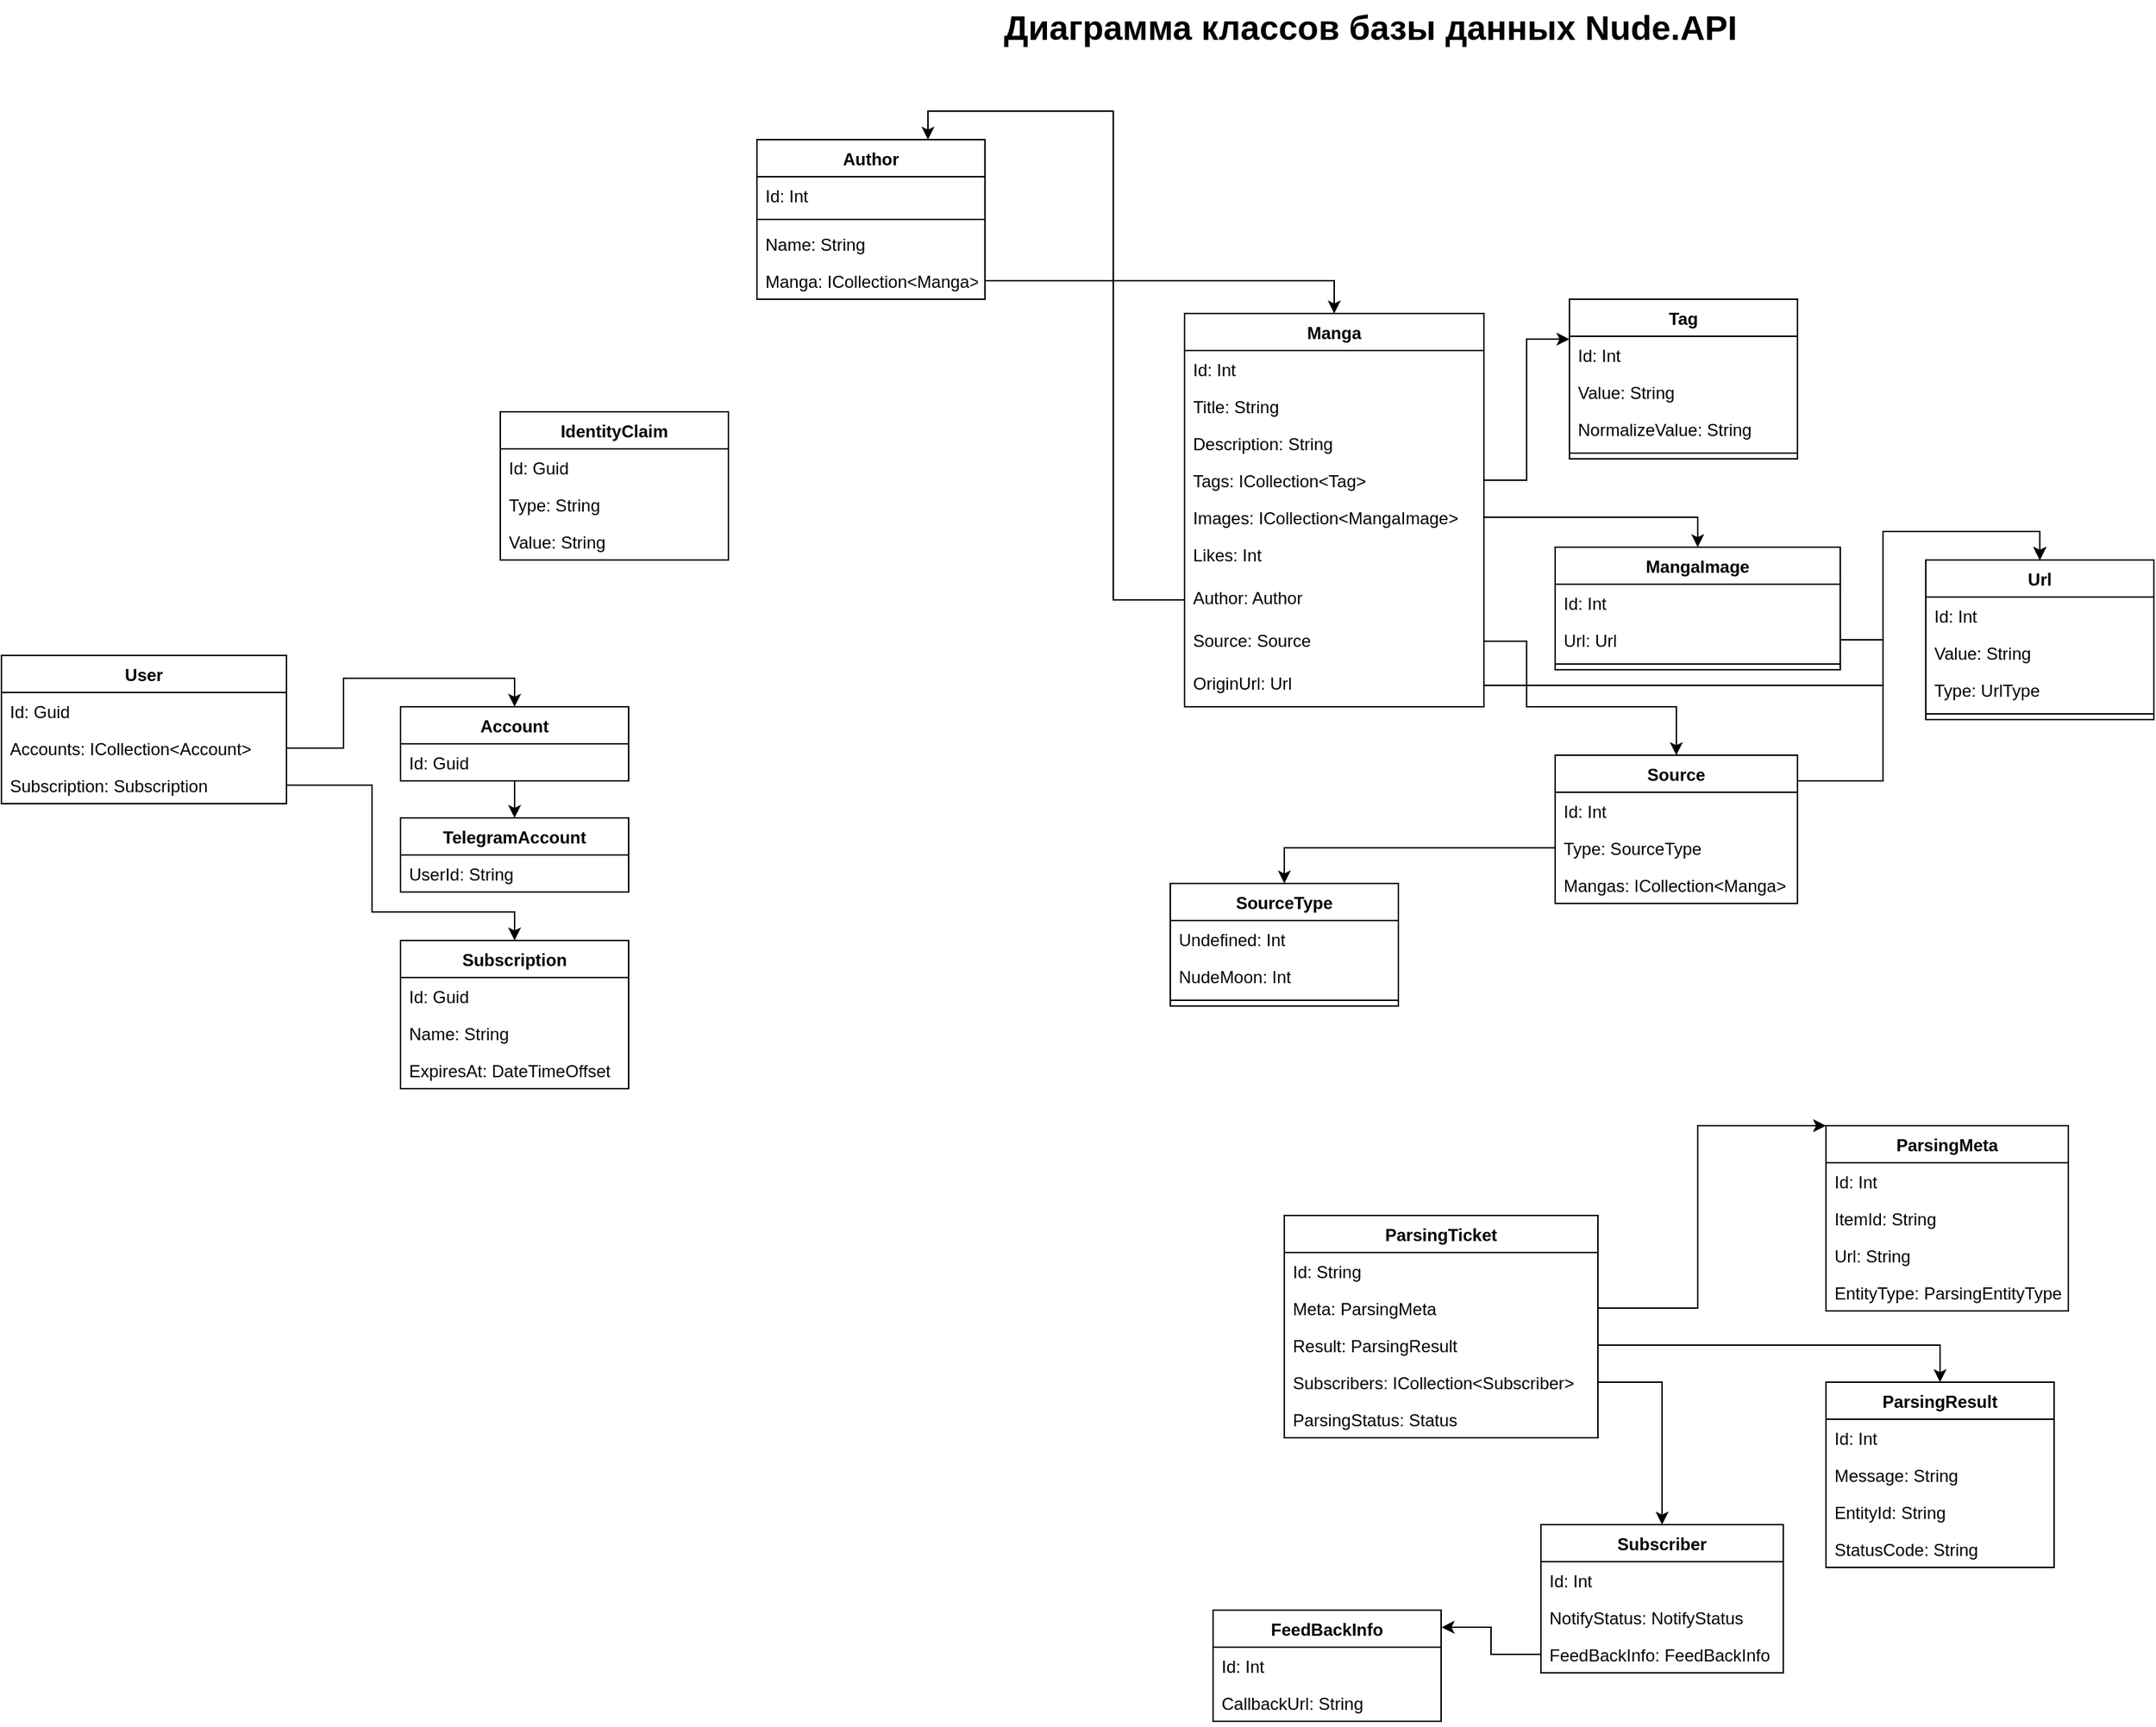 <mxfile version="21.1.2" type="device">
  <diagram name="Страница 1" id="Lf1kWXinnTNWuycebK34">
    <mxGraphModel dx="1847" dy="1713" grid="1" gridSize="10" guides="1" tooltips="1" connect="1" arrows="1" fold="1" page="1" pageScale="1" pageWidth="827" pageHeight="1169" math="0" shadow="0">
      <root>
        <mxCell id="0" />
        <mxCell id="1" parent="0" />
        <mxCell id="dUKBcLy0vENA79N4GeJ2-1" value="Manga" style="swimlane;fontStyle=1;align=center;verticalAlign=top;childLayout=stackLayout;horizontal=1;startSize=26;horizontalStack=0;resizeParent=1;resizeParentMax=0;resizeLast=0;collapsible=1;marginBottom=0;" parent="1" vertex="1">
          <mxGeometry x="120" y="110" width="210" height="276" as="geometry" />
        </mxCell>
        <mxCell id="dUKBcLy0vENA79N4GeJ2-2" value="Id: Int" style="text;strokeColor=none;fillColor=none;align=left;verticalAlign=top;spacingLeft=4;spacingRight=4;overflow=hidden;rotatable=0;points=[[0,0.5],[1,0.5]];portConstraint=eastwest;" parent="dUKBcLy0vENA79N4GeJ2-1" vertex="1">
          <mxGeometry y="26" width="210" height="26" as="geometry" />
        </mxCell>
        <mxCell id="dUKBcLy0vENA79N4GeJ2-5" value="Title: String" style="text;strokeColor=none;fillColor=none;align=left;verticalAlign=top;spacingLeft=4;spacingRight=4;overflow=hidden;rotatable=0;points=[[0,0.5],[1,0.5]];portConstraint=eastwest;" parent="dUKBcLy0vENA79N4GeJ2-1" vertex="1">
          <mxGeometry y="52" width="210" height="26" as="geometry" />
        </mxCell>
        <mxCell id="dUKBcLy0vENA79N4GeJ2-6" value="Description: String" style="text;strokeColor=none;fillColor=none;align=left;verticalAlign=top;spacingLeft=4;spacingRight=4;overflow=hidden;rotatable=0;points=[[0,0.5],[1,0.5]];portConstraint=eastwest;" parent="dUKBcLy0vENA79N4GeJ2-1" vertex="1">
          <mxGeometry y="78" width="210" height="26" as="geometry" />
        </mxCell>
        <mxCell id="dUKBcLy0vENA79N4GeJ2-34" value="Tags: ICollection&lt;Tag&gt;" style="text;strokeColor=none;fillColor=none;align=left;verticalAlign=top;spacingLeft=4;spacingRight=4;overflow=hidden;rotatable=0;points=[[0,0.5],[1,0.5]];portConstraint=eastwest;" parent="dUKBcLy0vENA79N4GeJ2-1" vertex="1">
          <mxGeometry y="104" width="210" height="26" as="geometry" />
        </mxCell>
        <mxCell id="dUKBcLy0vENA79N4GeJ2-36" value="Images: ICollection&lt;MangaImage&gt;" style="text;strokeColor=none;fillColor=none;align=left;verticalAlign=top;spacingLeft=4;spacingRight=4;overflow=hidden;rotatable=0;points=[[0,0.5],[1,0.5]];portConstraint=eastwest;" parent="dUKBcLy0vENA79N4GeJ2-1" vertex="1">
          <mxGeometry y="130" width="210" height="26" as="geometry" />
        </mxCell>
        <mxCell id="dUKBcLy0vENA79N4GeJ2-50" value="Likes: Int" style="text;strokeColor=none;fillColor=none;align=left;verticalAlign=top;spacingLeft=4;spacingRight=4;overflow=hidden;rotatable=0;points=[[0,0.5],[1,0.5]];portConstraint=eastwest;" parent="dUKBcLy0vENA79N4GeJ2-1" vertex="1">
          <mxGeometry y="156" width="210" height="30" as="geometry" />
        </mxCell>
        <mxCell id="dUKBcLy0vENA79N4GeJ2-59" value="Author: Author" style="text;strokeColor=none;fillColor=none;align=left;verticalAlign=top;spacingLeft=4;spacingRight=4;overflow=hidden;rotatable=0;points=[[0,0.5],[1,0.5]];portConstraint=eastwest;" parent="dUKBcLy0vENA79N4GeJ2-1" vertex="1">
          <mxGeometry y="186" width="210" height="30" as="geometry" />
        </mxCell>
        <mxCell id="dUKBcLy0vENA79N4GeJ2-75" value="Source: Source" style="text;strokeColor=none;fillColor=none;align=left;verticalAlign=top;spacingLeft=4;spacingRight=4;overflow=hidden;rotatable=0;points=[[0,0.5],[1,0.5]];portConstraint=eastwest;" parent="dUKBcLy0vENA79N4GeJ2-1" vertex="1">
          <mxGeometry y="216" width="210" height="30" as="geometry" />
        </mxCell>
        <mxCell id="dUKBcLy0vENA79N4GeJ2-77" value="OriginUrl: Url" style="text;strokeColor=none;fillColor=none;align=left;verticalAlign=top;spacingLeft=4;spacingRight=4;overflow=hidden;rotatable=0;points=[[0,0.5],[1,0.5]];portConstraint=eastwest;" parent="dUKBcLy0vENA79N4GeJ2-1" vertex="1">
          <mxGeometry y="246" width="210" height="30" as="geometry" />
        </mxCell>
        <mxCell id="dUKBcLy0vENA79N4GeJ2-8" value="Url" style="swimlane;fontStyle=1;align=center;verticalAlign=top;childLayout=stackLayout;horizontal=1;startSize=26;horizontalStack=0;resizeParent=1;resizeParentMax=0;resizeLast=0;collapsible=1;marginBottom=0;" parent="1" vertex="1">
          <mxGeometry x="640" y="283" width="160" height="112" as="geometry" />
        </mxCell>
        <mxCell id="dUKBcLy0vENA79N4GeJ2-9" value="Id: Int" style="text;strokeColor=none;fillColor=none;align=left;verticalAlign=top;spacingLeft=4;spacingRight=4;overflow=hidden;rotatable=0;points=[[0,0.5],[1,0.5]];portConstraint=eastwest;" parent="dUKBcLy0vENA79N4GeJ2-8" vertex="1">
          <mxGeometry y="26" width="160" height="26" as="geometry" />
        </mxCell>
        <mxCell id="dUKBcLy0vENA79N4GeJ2-12" value="Value: String" style="text;strokeColor=none;fillColor=none;align=left;verticalAlign=top;spacingLeft=4;spacingRight=4;overflow=hidden;rotatable=0;points=[[0,0.5],[1,0.5]];portConstraint=eastwest;" parent="dUKBcLy0vENA79N4GeJ2-8" vertex="1">
          <mxGeometry y="52" width="160" height="26" as="geometry" />
        </mxCell>
        <mxCell id="dUKBcLy0vENA79N4GeJ2-13" value="Type: UrlType" style="text;strokeColor=none;fillColor=none;align=left;verticalAlign=top;spacingLeft=4;spacingRight=4;overflow=hidden;rotatable=0;points=[[0,0.5],[1,0.5]];portConstraint=eastwest;" parent="dUKBcLy0vENA79N4GeJ2-8" vertex="1">
          <mxGeometry y="78" width="160" height="26" as="geometry" />
        </mxCell>
        <mxCell id="dUKBcLy0vENA79N4GeJ2-10" value="" style="line;strokeWidth=1;fillColor=none;align=left;verticalAlign=middle;spacingTop=-1;spacingLeft=3;spacingRight=3;rotatable=0;labelPosition=right;points=[];portConstraint=eastwest;strokeColor=inherit;" parent="dUKBcLy0vENA79N4GeJ2-8" vertex="1">
          <mxGeometry y="104" width="160" height="8" as="geometry" />
        </mxCell>
        <mxCell id="dUKBcLy0vENA79N4GeJ2-16" value="MangaImage" style="swimlane;fontStyle=1;align=center;verticalAlign=top;childLayout=stackLayout;horizontal=1;startSize=26;horizontalStack=0;resizeParent=1;resizeParentMax=0;resizeLast=0;collapsible=1;marginBottom=0;" parent="1" vertex="1">
          <mxGeometry x="380" y="274" width="200" height="86" as="geometry" />
        </mxCell>
        <mxCell id="dUKBcLy0vENA79N4GeJ2-17" value="Id: Int" style="text;strokeColor=none;fillColor=none;align=left;verticalAlign=top;spacingLeft=4;spacingRight=4;overflow=hidden;rotatable=0;points=[[0,0.5],[1,0.5]];portConstraint=eastwest;" parent="dUKBcLy0vENA79N4GeJ2-16" vertex="1">
          <mxGeometry y="26" width="200" height="26" as="geometry" />
        </mxCell>
        <mxCell id="dUKBcLy0vENA79N4GeJ2-23" value="Url: Url" style="text;strokeColor=none;fillColor=none;align=left;verticalAlign=top;spacingLeft=4;spacingRight=4;overflow=hidden;rotatable=0;points=[[0,0.5],[1,0.5]];portConstraint=eastwest;" parent="dUKBcLy0vENA79N4GeJ2-16" vertex="1">
          <mxGeometry y="52" width="200" height="26" as="geometry" />
        </mxCell>
        <mxCell id="dUKBcLy0vENA79N4GeJ2-18" value="" style="line;strokeWidth=1;fillColor=none;align=left;verticalAlign=middle;spacingTop=-1;spacingLeft=3;spacingRight=3;rotatable=0;labelPosition=right;points=[];portConstraint=eastwest;strokeColor=inherit;" parent="dUKBcLy0vENA79N4GeJ2-16" vertex="1">
          <mxGeometry y="78" width="200" height="8" as="geometry" />
        </mxCell>
        <mxCell id="dUKBcLy0vENA79N4GeJ2-24" style="edgeStyle=orthogonalEdgeStyle;rounded=0;orthogonalLoop=1;jettySize=auto;html=1;entryX=0.5;entryY=0;entryDx=0;entryDy=0;exitX=1;exitY=0.5;exitDx=0;exitDy=0;" parent="1" source="dUKBcLy0vENA79N4GeJ2-36" target="dUKBcLy0vENA79N4GeJ2-16" edge="1">
          <mxGeometry relative="1" as="geometry" />
        </mxCell>
        <mxCell id="dUKBcLy0vENA79N4GeJ2-25" style="edgeStyle=orthogonalEdgeStyle;rounded=0;orthogonalLoop=1;jettySize=auto;html=1;entryX=0.5;entryY=0;entryDx=0;entryDy=0;" parent="1" source="dUKBcLy0vENA79N4GeJ2-23" target="dUKBcLy0vENA79N4GeJ2-8" edge="1">
          <mxGeometry relative="1" as="geometry" />
        </mxCell>
        <mxCell id="dUKBcLy0vENA79N4GeJ2-26" value="Tag" style="swimlane;fontStyle=1;align=center;verticalAlign=top;childLayout=stackLayout;horizontal=1;startSize=26;horizontalStack=0;resizeParent=1;resizeParentMax=0;resizeLast=0;collapsible=1;marginBottom=0;" parent="1" vertex="1">
          <mxGeometry x="390" y="100" width="160" height="112" as="geometry" />
        </mxCell>
        <mxCell id="dUKBcLy0vENA79N4GeJ2-27" value="Id: Int" style="text;strokeColor=none;fillColor=none;align=left;verticalAlign=top;spacingLeft=4;spacingRight=4;overflow=hidden;rotatable=0;points=[[0,0.5],[1,0.5]];portConstraint=eastwest;" parent="dUKBcLy0vENA79N4GeJ2-26" vertex="1">
          <mxGeometry y="26" width="160" height="26" as="geometry" />
        </mxCell>
        <mxCell id="dUKBcLy0vENA79N4GeJ2-30" value="Value: String" style="text;strokeColor=none;fillColor=none;align=left;verticalAlign=top;spacingLeft=4;spacingRight=4;overflow=hidden;rotatable=0;points=[[0,0.5],[1,0.5]];portConstraint=eastwest;" parent="dUKBcLy0vENA79N4GeJ2-26" vertex="1">
          <mxGeometry y="52" width="160" height="26" as="geometry" />
        </mxCell>
        <mxCell id="dUKBcLy0vENA79N4GeJ2-31" value="NormalizeValue: String" style="text;strokeColor=none;fillColor=none;align=left;verticalAlign=top;spacingLeft=4;spacingRight=4;overflow=hidden;rotatable=0;points=[[0,0.5],[1,0.5]];portConstraint=eastwest;" parent="dUKBcLy0vENA79N4GeJ2-26" vertex="1">
          <mxGeometry y="78" width="160" height="26" as="geometry" />
        </mxCell>
        <mxCell id="dUKBcLy0vENA79N4GeJ2-28" value="" style="line;strokeWidth=1;fillColor=none;align=left;verticalAlign=middle;spacingTop=-1;spacingLeft=3;spacingRight=3;rotatable=0;labelPosition=right;points=[];portConstraint=eastwest;strokeColor=inherit;" parent="dUKBcLy0vENA79N4GeJ2-26" vertex="1">
          <mxGeometry y="104" width="160" height="8" as="geometry" />
        </mxCell>
        <mxCell id="dUKBcLy0vENA79N4GeJ2-35" style="edgeStyle=orthogonalEdgeStyle;rounded=0;orthogonalLoop=1;jettySize=auto;html=1;entryX=0;entryY=0.25;entryDx=0;entryDy=0;" parent="1" source="dUKBcLy0vENA79N4GeJ2-34" target="dUKBcLy0vENA79N4GeJ2-26" edge="1">
          <mxGeometry relative="1" as="geometry" />
        </mxCell>
        <mxCell id="dUKBcLy0vENA79N4GeJ2-37" value="SourceType" style="swimlane;fontStyle=1;align=center;verticalAlign=top;childLayout=stackLayout;horizontal=1;startSize=26;horizontalStack=0;resizeParent=1;resizeParentMax=0;resizeLast=0;collapsible=1;marginBottom=0;" parent="1" vertex="1">
          <mxGeometry x="110" y="510" width="160" height="86" as="geometry" />
        </mxCell>
        <mxCell id="dUKBcLy0vENA79N4GeJ2-44" value="Undefined: Int" style="text;strokeColor=none;fillColor=none;align=left;verticalAlign=top;spacingLeft=4;spacingRight=4;overflow=hidden;rotatable=0;points=[[0,0.5],[1,0.5]];portConstraint=eastwest;" parent="dUKBcLy0vENA79N4GeJ2-37" vertex="1">
          <mxGeometry y="26" width="160" height="26" as="geometry" />
        </mxCell>
        <mxCell id="dUKBcLy0vENA79N4GeJ2-38" value="NudeMoon: Int" style="text;strokeColor=none;fillColor=none;align=left;verticalAlign=top;spacingLeft=4;spacingRight=4;overflow=hidden;rotatable=0;points=[[0,0.5],[1,0.5]];portConstraint=eastwest;" parent="dUKBcLy0vENA79N4GeJ2-37" vertex="1">
          <mxGeometry y="52" width="160" height="26" as="geometry" />
        </mxCell>
        <mxCell id="dUKBcLy0vENA79N4GeJ2-39" value="" style="line;strokeWidth=1;fillColor=none;align=left;verticalAlign=middle;spacingTop=-1;spacingLeft=3;spacingRight=3;rotatable=0;labelPosition=right;points=[];portConstraint=eastwest;strokeColor=inherit;" parent="dUKBcLy0vENA79N4GeJ2-37" vertex="1">
          <mxGeometry y="78" width="160" height="8" as="geometry" />
        </mxCell>
        <mxCell id="dUKBcLy0vENA79N4GeJ2-51" value="Author" style="swimlane;fontStyle=1;align=center;verticalAlign=top;childLayout=stackLayout;horizontal=1;startSize=26;horizontalStack=0;resizeParent=1;resizeParentMax=0;resizeLast=0;collapsible=1;marginBottom=0;" parent="1" vertex="1">
          <mxGeometry x="-180" y="-12" width="160" height="112" as="geometry" />
        </mxCell>
        <mxCell id="dUKBcLy0vENA79N4GeJ2-52" value="Id: Int" style="text;strokeColor=none;fillColor=none;align=left;verticalAlign=top;spacingLeft=4;spacingRight=4;overflow=hidden;rotatable=0;points=[[0,0.5],[1,0.5]];portConstraint=eastwest;" parent="dUKBcLy0vENA79N4GeJ2-51" vertex="1">
          <mxGeometry y="26" width="160" height="26" as="geometry" />
        </mxCell>
        <mxCell id="dUKBcLy0vENA79N4GeJ2-53" value="" style="line;strokeWidth=1;fillColor=none;align=left;verticalAlign=middle;spacingTop=-1;spacingLeft=3;spacingRight=3;rotatable=0;labelPosition=right;points=[];portConstraint=eastwest;strokeColor=inherit;" parent="dUKBcLy0vENA79N4GeJ2-51" vertex="1">
          <mxGeometry y="52" width="160" height="8" as="geometry" />
        </mxCell>
        <mxCell id="dUKBcLy0vENA79N4GeJ2-56" value="Name: String" style="text;strokeColor=none;fillColor=none;align=left;verticalAlign=top;spacingLeft=4;spacingRight=4;overflow=hidden;rotatable=0;points=[[0,0.5],[1,0.5]];portConstraint=eastwest;" parent="dUKBcLy0vENA79N4GeJ2-51" vertex="1">
          <mxGeometry y="60" width="160" height="26" as="geometry" />
        </mxCell>
        <mxCell id="dUKBcLy0vENA79N4GeJ2-57" value="Manga: ICollection&lt;Manga&gt;" style="text;strokeColor=none;fillColor=none;align=left;verticalAlign=top;spacingLeft=4;spacingRight=4;overflow=hidden;rotatable=0;points=[[0,0.5],[1,0.5]];portConstraint=eastwest;" parent="dUKBcLy0vENA79N4GeJ2-51" vertex="1">
          <mxGeometry y="86" width="160" height="26" as="geometry" />
        </mxCell>
        <mxCell id="dUKBcLy0vENA79N4GeJ2-58" style="edgeStyle=orthogonalEdgeStyle;rounded=0;orthogonalLoop=1;jettySize=auto;html=1;entryX=0.5;entryY=0;entryDx=0;entryDy=0;" parent="1" source="dUKBcLy0vENA79N4GeJ2-57" target="dUKBcLy0vENA79N4GeJ2-1" edge="1">
          <mxGeometry relative="1" as="geometry" />
        </mxCell>
        <mxCell id="dUKBcLy0vENA79N4GeJ2-60" style="edgeStyle=orthogonalEdgeStyle;rounded=0;orthogonalLoop=1;jettySize=auto;html=1;entryX=0.75;entryY=0;entryDx=0;entryDy=0;" parent="1" source="dUKBcLy0vENA79N4GeJ2-59" target="dUKBcLy0vENA79N4GeJ2-51" edge="1">
          <mxGeometry relative="1" as="geometry">
            <Array as="points">
              <mxPoint x="70" y="311" />
              <mxPoint x="70" y="-32" />
              <mxPoint x="-60" y="-32" />
            </Array>
          </mxGeometry>
        </mxCell>
        <mxCell id="dUKBcLy0vENA79N4GeJ2-63" value="Диаграмма классов базы данных Nude.API" style="text;strokeColor=none;fillColor=none;html=1;fontSize=24;fontStyle=1;verticalAlign=middle;align=center;" parent="1" vertex="1">
          <mxGeometry x="200" y="-110" width="100" height="40" as="geometry" />
        </mxCell>
        <mxCell id="dUKBcLy0vENA79N4GeJ2-73" style="edgeStyle=orthogonalEdgeStyle;rounded=0;orthogonalLoop=1;jettySize=auto;html=1;entryX=0.5;entryY=0;entryDx=0;entryDy=0;" parent="1" source="dUKBcLy0vENA79N4GeJ2-65" target="dUKBcLy0vENA79N4GeJ2-8" edge="1">
          <mxGeometry relative="1" as="geometry">
            <Array as="points">
              <mxPoint x="610" y="438" />
              <mxPoint x="610" y="263" />
              <mxPoint x="720" y="263" />
            </Array>
          </mxGeometry>
        </mxCell>
        <mxCell id="dUKBcLy0vENA79N4GeJ2-65" value="Source" style="swimlane;fontStyle=1;align=center;verticalAlign=top;childLayout=stackLayout;horizontal=1;startSize=26;horizontalStack=0;resizeParent=1;resizeParentMax=0;resizeLast=0;collapsible=1;marginBottom=0;" parent="1" vertex="1">
          <mxGeometry x="380" y="420" width="170" height="104" as="geometry" />
        </mxCell>
        <mxCell id="dUKBcLy0vENA79N4GeJ2-66" value="Id: Int" style="text;strokeColor=none;fillColor=none;align=left;verticalAlign=top;spacingLeft=4;spacingRight=4;overflow=hidden;rotatable=0;points=[[0,0.5],[1,0.5]];portConstraint=eastwest;" parent="dUKBcLy0vENA79N4GeJ2-65" vertex="1">
          <mxGeometry y="26" width="170" height="26" as="geometry" />
        </mxCell>
        <mxCell id="dUKBcLy0vENA79N4GeJ2-70" value="Type: SourceType" style="text;strokeColor=none;fillColor=none;align=left;verticalAlign=top;spacingLeft=4;spacingRight=4;overflow=hidden;rotatable=0;points=[[0,0.5],[1,0.5]];portConstraint=eastwest;" parent="dUKBcLy0vENA79N4GeJ2-65" vertex="1">
          <mxGeometry y="52" width="170" height="26" as="geometry" />
        </mxCell>
        <mxCell id="dUKBcLy0vENA79N4GeJ2-84" value="Mangas: ICollection&lt;Manga&gt;" style="text;strokeColor=none;fillColor=none;align=left;verticalAlign=top;spacingLeft=4;spacingRight=4;overflow=hidden;rotatable=0;points=[[0,0.5],[1,0.5]];portConstraint=eastwest;" parent="dUKBcLy0vENA79N4GeJ2-65" vertex="1">
          <mxGeometry y="78" width="170" height="26" as="geometry" />
        </mxCell>
        <mxCell id="dUKBcLy0vENA79N4GeJ2-74" style="edgeStyle=orthogonalEdgeStyle;rounded=0;orthogonalLoop=1;jettySize=auto;html=1;entryX=0.5;entryY=0;entryDx=0;entryDy=0;" parent="1" source="dUKBcLy0vENA79N4GeJ2-70" target="dUKBcLy0vENA79N4GeJ2-37" edge="1">
          <mxGeometry relative="1" as="geometry" />
        </mxCell>
        <mxCell id="dUKBcLy0vENA79N4GeJ2-76" style="edgeStyle=orthogonalEdgeStyle;rounded=0;orthogonalLoop=1;jettySize=auto;html=1;entryX=0.5;entryY=0;entryDx=0;entryDy=0;" parent="1" source="dUKBcLy0vENA79N4GeJ2-75" target="dUKBcLy0vENA79N4GeJ2-65" edge="1">
          <mxGeometry relative="1" as="geometry">
            <Array as="points">
              <mxPoint x="360" y="340" />
              <mxPoint x="360" y="386" />
            </Array>
          </mxGeometry>
        </mxCell>
        <mxCell id="dUKBcLy0vENA79N4GeJ2-78" style="edgeStyle=orthogonalEdgeStyle;rounded=0;orthogonalLoop=1;jettySize=auto;html=1;entryX=0.5;entryY=0;entryDx=0;entryDy=0;" parent="1" source="dUKBcLy0vENA79N4GeJ2-77" target="dUKBcLy0vENA79N4GeJ2-8" edge="1">
          <mxGeometry relative="1" as="geometry">
            <Array as="points">
              <mxPoint x="610" y="371" />
              <mxPoint x="610" y="263" />
              <mxPoint x="720" y="263" />
            </Array>
          </mxGeometry>
        </mxCell>
        <mxCell id="dUKBcLy0vENA79N4GeJ2-79" value="ParsingTicket" style="swimlane;fontStyle=1;align=center;verticalAlign=top;childLayout=stackLayout;horizontal=1;startSize=26;horizontalStack=0;resizeParent=1;resizeParentMax=0;resizeLast=0;collapsible=1;marginBottom=0;" parent="1" vertex="1">
          <mxGeometry x="190" y="743" width="220" height="156" as="geometry" />
        </mxCell>
        <mxCell id="dUKBcLy0vENA79N4GeJ2-80" value="Id: String" style="text;strokeColor=none;fillColor=none;align=left;verticalAlign=top;spacingLeft=4;spacingRight=4;overflow=hidden;rotatable=0;points=[[0,0.5],[1,0.5]];portConstraint=eastwest;" parent="dUKBcLy0vENA79N4GeJ2-79" vertex="1">
          <mxGeometry y="26" width="220" height="26" as="geometry" />
        </mxCell>
        <mxCell id="dUKBcLy0vENA79N4GeJ2-85" value="Meta: ParsingMeta" style="text;strokeColor=none;fillColor=none;align=left;verticalAlign=top;spacingLeft=4;spacingRight=4;overflow=hidden;rotatable=0;points=[[0,0.5],[1,0.5]];portConstraint=eastwest;" parent="dUKBcLy0vENA79N4GeJ2-79" vertex="1">
          <mxGeometry y="52" width="220" height="26" as="geometry" />
        </mxCell>
        <mxCell id="dUKBcLy0vENA79N4GeJ2-83" value="Result: ParsingResult" style="text;strokeColor=none;fillColor=none;align=left;verticalAlign=top;spacingLeft=4;spacingRight=4;overflow=hidden;rotatable=0;points=[[0,0.5],[1,0.5]];portConstraint=eastwest;" parent="dUKBcLy0vENA79N4GeJ2-79" vertex="1">
          <mxGeometry y="78" width="220" height="26" as="geometry" />
        </mxCell>
        <mxCell id="dIbq2gCOJ0g5LcHrcjhW-16" value="Subscribers: ICollection&lt;Subscriber&gt;" style="text;strokeColor=none;fillColor=none;align=left;verticalAlign=top;spacingLeft=4;spacingRight=4;overflow=hidden;rotatable=0;points=[[0,0.5],[1,0.5]];portConstraint=eastwest;" parent="dUKBcLy0vENA79N4GeJ2-79" vertex="1">
          <mxGeometry y="104" width="220" height="26" as="geometry" />
        </mxCell>
        <mxCell id="xGicF7CNOHeiA86qcwr3-1" value="ParsingStatus: Status" style="text;strokeColor=none;fillColor=none;align=left;verticalAlign=top;spacingLeft=4;spacingRight=4;overflow=hidden;rotatable=0;points=[[0,0.5],[1,0.5]];portConstraint=eastwest;" parent="dUKBcLy0vENA79N4GeJ2-79" vertex="1">
          <mxGeometry y="130" width="220" height="26" as="geometry" />
        </mxCell>
        <mxCell id="dIbq2gCOJ0g5LcHrcjhW-1" value="ParsingMeta" style="swimlane;fontStyle=1;align=center;verticalAlign=top;childLayout=stackLayout;horizontal=1;startSize=26;horizontalStack=0;resizeParent=1;resizeParentMax=0;resizeLast=0;collapsible=1;marginBottom=0;" parent="1" vertex="1">
          <mxGeometry x="570" y="680" width="170" height="130" as="geometry" />
        </mxCell>
        <mxCell id="dIbq2gCOJ0g5LcHrcjhW-2" value="Id: Int" style="text;strokeColor=none;fillColor=none;align=left;verticalAlign=top;spacingLeft=4;spacingRight=4;overflow=hidden;rotatable=0;points=[[0,0.5],[1,0.5]];portConstraint=eastwest;" parent="dIbq2gCOJ0g5LcHrcjhW-1" vertex="1">
          <mxGeometry y="26" width="170" height="26" as="geometry" />
        </mxCell>
        <mxCell id="dIbq2gCOJ0g5LcHrcjhW-5" value="ItemId: String" style="text;strokeColor=none;fillColor=none;align=left;verticalAlign=top;spacingLeft=4;spacingRight=4;overflow=hidden;rotatable=0;points=[[0,0.5],[1,0.5]];portConstraint=eastwest;" parent="dIbq2gCOJ0g5LcHrcjhW-1" vertex="1">
          <mxGeometry y="52" width="170" height="26" as="geometry" />
        </mxCell>
        <mxCell id="dIbq2gCOJ0g5LcHrcjhW-6" value="Url: String" style="text;strokeColor=none;fillColor=none;align=left;verticalAlign=top;spacingLeft=4;spacingRight=4;overflow=hidden;rotatable=0;points=[[0,0.5],[1,0.5]];portConstraint=eastwest;" parent="dIbq2gCOJ0g5LcHrcjhW-1" vertex="1">
          <mxGeometry y="78" width="170" height="26" as="geometry" />
        </mxCell>
        <mxCell id="dIbq2gCOJ0g5LcHrcjhW-31" value="EntityType: ParsingEntityType" style="text;strokeColor=none;fillColor=none;align=left;verticalAlign=top;spacingLeft=4;spacingRight=4;overflow=hidden;rotatable=0;points=[[0,0.5],[1,0.5]];portConstraint=eastwest;" parent="dIbq2gCOJ0g5LcHrcjhW-1" vertex="1">
          <mxGeometry y="104" width="170" height="26" as="geometry" />
        </mxCell>
        <mxCell id="dIbq2gCOJ0g5LcHrcjhW-7" value="ParsingResult" style="swimlane;fontStyle=1;align=center;verticalAlign=top;childLayout=stackLayout;horizontal=1;startSize=26;horizontalStack=0;resizeParent=1;resizeParentMax=0;resizeLast=0;collapsible=1;marginBottom=0;" parent="1" vertex="1">
          <mxGeometry x="570" y="860" width="160" height="130" as="geometry" />
        </mxCell>
        <mxCell id="dIbq2gCOJ0g5LcHrcjhW-8" value="Id: Int" style="text;strokeColor=none;fillColor=none;align=left;verticalAlign=top;spacingLeft=4;spacingRight=4;overflow=hidden;rotatable=0;points=[[0,0.5],[1,0.5]];portConstraint=eastwest;" parent="dIbq2gCOJ0g5LcHrcjhW-7" vertex="1">
          <mxGeometry y="26" width="160" height="26" as="geometry" />
        </mxCell>
        <mxCell id="dIbq2gCOJ0g5LcHrcjhW-11" value="Message: String" style="text;strokeColor=none;fillColor=none;align=left;verticalAlign=top;spacingLeft=4;spacingRight=4;overflow=hidden;rotatable=0;points=[[0,0.5],[1,0.5]];portConstraint=eastwest;" parent="dIbq2gCOJ0g5LcHrcjhW-7" vertex="1">
          <mxGeometry y="52" width="160" height="26" as="geometry" />
        </mxCell>
        <mxCell id="dIbq2gCOJ0g5LcHrcjhW-12" value="EntityId: String" style="text;strokeColor=none;fillColor=none;align=left;verticalAlign=top;spacingLeft=4;spacingRight=4;overflow=hidden;rotatable=0;points=[[0,0.5],[1,0.5]];portConstraint=eastwest;" parent="dIbq2gCOJ0g5LcHrcjhW-7" vertex="1">
          <mxGeometry y="78" width="160" height="26" as="geometry" />
        </mxCell>
        <mxCell id="dIbq2gCOJ0g5LcHrcjhW-13" value="StatusCode: String" style="text;strokeColor=none;fillColor=none;align=left;verticalAlign=top;spacingLeft=4;spacingRight=4;overflow=hidden;rotatable=0;points=[[0,0.5],[1,0.5]];portConstraint=eastwest;" parent="dIbq2gCOJ0g5LcHrcjhW-7" vertex="1">
          <mxGeometry y="104" width="160" height="26" as="geometry" />
        </mxCell>
        <mxCell id="dIbq2gCOJ0g5LcHrcjhW-14" style="edgeStyle=orthogonalEdgeStyle;rounded=0;orthogonalLoop=1;jettySize=auto;html=1;entryX=0;entryY=0;entryDx=0;entryDy=0;" parent="1" source="dUKBcLy0vENA79N4GeJ2-85" target="dIbq2gCOJ0g5LcHrcjhW-1" edge="1">
          <mxGeometry relative="1" as="geometry">
            <Array as="points">
              <mxPoint x="480" y="808" />
              <mxPoint x="480" y="680" />
            </Array>
          </mxGeometry>
        </mxCell>
        <mxCell id="dIbq2gCOJ0g5LcHrcjhW-17" style="edgeStyle=orthogonalEdgeStyle;rounded=0;orthogonalLoop=1;jettySize=auto;html=1;entryX=0.5;entryY=0;entryDx=0;entryDy=0;" parent="1" source="dUKBcLy0vENA79N4GeJ2-83" target="dIbq2gCOJ0g5LcHrcjhW-7" edge="1">
          <mxGeometry relative="1" as="geometry" />
        </mxCell>
        <mxCell id="dIbq2gCOJ0g5LcHrcjhW-18" value="Subscriber" style="swimlane;fontStyle=1;align=center;verticalAlign=top;childLayout=stackLayout;horizontal=1;startSize=26;horizontalStack=0;resizeParent=1;resizeParentMax=0;resizeLast=0;collapsible=1;marginBottom=0;" parent="1" vertex="1">
          <mxGeometry x="370" y="960" width="170" height="104" as="geometry" />
        </mxCell>
        <mxCell id="dIbq2gCOJ0g5LcHrcjhW-19" value="Id: Int" style="text;strokeColor=none;fillColor=none;align=left;verticalAlign=top;spacingLeft=4;spacingRight=4;overflow=hidden;rotatable=0;points=[[0,0.5],[1,0.5]];portConstraint=eastwest;" parent="dIbq2gCOJ0g5LcHrcjhW-18" vertex="1">
          <mxGeometry y="26" width="170" height="26" as="geometry" />
        </mxCell>
        <mxCell id="dIbq2gCOJ0g5LcHrcjhW-22" value="NotifyStatus: NotifyStatus" style="text;strokeColor=none;fillColor=none;align=left;verticalAlign=top;spacingLeft=4;spacingRight=4;overflow=hidden;rotatable=0;points=[[0,0.5],[1,0.5]];portConstraint=eastwest;" parent="dIbq2gCOJ0g5LcHrcjhW-18" vertex="1">
          <mxGeometry y="52" width="170" height="26" as="geometry" />
        </mxCell>
        <mxCell id="dIbq2gCOJ0g5LcHrcjhW-23" value="FeedBackInfo: FeedBackInfo" style="text;strokeColor=none;fillColor=none;align=left;verticalAlign=top;spacingLeft=4;spacingRight=4;overflow=hidden;rotatable=0;points=[[0,0.5],[1,0.5]];portConstraint=eastwest;" parent="dIbq2gCOJ0g5LcHrcjhW-18" vertex="1">
          <mxGeometry y="78" width="170" height="26" as="geometry" />
        </mxCell>
        <mxCell id="dIbq2gCOJ0g5LcHrcjhW-24" style="edgeStyle=orthogonalEdgeStyle;rounded=0;orthogonalLoop=1;jettySize=auto;html=1;entryX=0.5;entryY=0;entryDx=0;entryDy=0;" parent="1" source="dIbq2gCOJ0g5LcHrcjhW-16" target="dIbq2gCOJ0g5LcHrcjhW-18" edge="1">
          <mxGeometry relative="1" as="geometry" />
        </mxCell>
        <mxCell id="dIbq2gCOJ0g5LcHrcjhW-25" value="FeedBackInfo" style="swimlane;fontStyle=1;align=center;verticalAlign=top;childLayout=stackLayout;horizontal=1;startSize=26;horizontalStack=0;resizeParent=1;resizeParentMax=0;resizeLast=0;collapsible=1;marginBottom=0;" parent="1" vertex="1">
          <mxGeometry x="140" y="1020" width="160" height="78" as="geometry" />
        </mxCell>
        <mxCell id="dIbq2gCOJ0g5LcHrcjhW-29" value="Id: Int" style="text;strokeColor=none;fillColor=none;align=left;verticalAlign=top;spacingLeft=4;spacingRight=4;overflow=hidden;rotatable=0;points=[[0,0.5],[1,0.5]];portConstraint=eastwest;" parent="dIbq2gCOJ0g5LcHrcjhW-25" vertex="1">
          <mxGeometry y="26" width="160" height="26" as="geometry" />
        </mxCell>
        <mxCell id="dIbq2gCOJ0g5LcHrcjhW-26" value="CallbackUrl: String" style="text;strokeColor=none;fillColor=none;align=left;verticalAlign=top;spacingLeft=4;spacingRight=4;overflow=hidden;rotatable=0;points=[[0,0.5],[1,0.5]];portConstraint=eastwest;" parent="dIbq2gCOJ0g5LcHrcjhW-25" vertex="1">
          <mxGeometry y="52" width="160" height="26" as="geometry" />
        </mxCell>
        <mxCell id="dIbq2gCOJ0g5LcHrcjhW-30" style="edgeStyle=orthogonalEdgeStyle;rounded=0;orthogonalLoop=1;jettySize=auto;html=1;entryX=1.002;entryY=0.154;entryDx=0;entryDy=0;entryPerimeter=0;" parent="1" source="dIbq2gCOJ0g5LcHrcjhW-23" target="dIbq2gCOJ0g5LcHrcjhW-25" edge="1">
          <mxGeometry relative="1" as="geometry" />
        </mxCell>
        <mxCell id="BWSqZGaPCAq0GQ1lRebx-1" value="User" style="swimlane;fontStyle=1;align=center;verticalAlign=top;childLayout=stackLayout;horizontal=1;startSize=26;horizontalStack=0;resizeParent=1;resizeParentMax=0;resizeLast=0;collapsible=1;marginBottom=0;" parent="1" vertex="1">
          <mxGeometry x="-710" y="350" width="200" height="104" as="geometry" />
        </mxCell>
        <mxCell id="BWSqZGaPCAq0GQ1lRebx-2" value="Id: Guid" style="text;strokeColor=none;fillColor=none;align=left;verticalAlign=top;spacingLeft=4;spacingRight=4;overflow=hidden;rotatable=0;points=[[0,0.5],[1,0.5]];portConstraint=eastwest;" parent="BWSqZGaPCAq0GQ1lRebx-1" vertex="1">
          <mxGeometry y="26" width="200" height="26" as="geometry" />
        </mxCell>
        <mxCell id="kSODlNdSKVdC4Oy7bDoe-20" value="Accounts: ICollection&lt;Account&gt;" style="text;strokeColor=none;fillColor=none;align=left;verticalAlign=top;spacingLeft=4;spacingRight=4;overflow=hidden;rotatable=0;points=[[0,0.5],[1,0.5]];portConstraint=eastwest;" vertex="1" parent="BWSqZGaPCAq0GQ1lRebx-1">
          <mxGeometry y="52" width="200" height="26" as="geometry" />
        </mxCell>
        <mxCell id="kSODlNdSKVdC4Oy7bDoe-13" value="Subscription: Subscription" style="text;strokeColor=none;fillColor=none;align=left;verticalAlign=top;spacingLeft=4;spacingRight=4;overflow=hidden;rotatable=0;points=[[0,0.5],[1,0.5]];portConstraint=eastwest;" vertex="1" parent="BWSqZGaPCAq0GQ1lRebx-1">
          <mxGeometry y="78" width="200" height="26" as="geometry" />
        </mxCell>
        <mxCell id="kSODlNdSKVdC4Oy7bDoe-11" style="edgeStyle=orthogonalEdgeStyle;rounded=0;orthogonalLoop=1;jettySize=auto;html=1;entryX=0.5;entryY=0;entryDx=0;entryDy=0;" edge="1" parent="1" source="kSODlNdSKVdC4Oy7bDoe-2" target="kSODlNdSKVdC4Oy7bDoe-7">
          <mxGeometry relative="1" as="geometry" />
        </mxCell>
        <mxCell id="kSODlNdSKVdC4Oy7bDoe-2" value="Account" style="swimlane;fontStyle=1;align=center;verticalAlign=top;childLayout=stackLayout;horizontal=1;startSize=26;horizontalStack=0;resizeParent=1;resizeParentMax=0;resizeLast=0;collapsible=1;marginBottom=0;whiteSpace=wrap;html=1;" vertex="1" parent="1">
          <mxGeometry x="-430" y="386" width="160" height="52" as="geometry" />
        </mxCell>
        <mxCell id="kSODlNdSKVdC4Oy7bDoe-3" value="Id: Guid" style="text;strokeColor=none;fillColor=none;align=left;verticalAlign=top;spacingLeft=4;spacingRight=4;overflow=hidden;rotatable=0;points=[[0,0.5],[1,0.5]];portConstraint=eastwest;whiteSpace=wrap;html=1;" vertex="1" parent="kSODlNdSKVdC4Oy7bDoe-2">
          <mxGeometry y="26" width="160" height="26" as="geometry" />
        </mxCell>
        <mxCell id="kSODlNdSKVdC4Oy7bDoe-7" value="TelegramAccount" style="swimlane;fontStyle=1;align=center;verticalAlign=top;childLayout=stackLayout;horizontal=1;startSize=26;horizontalStack=0;resizeParent=1;resizeParentMax=0;resizeLast=0;collapsible=1;marginBottom=0;whiteSpace=wrap;html=1;" vertex="1" parent="1">
          <mxGeometry x="-430" y="464" width="160" height="52" as="geometry" />
        </mxCell>
        <mxCell id="kSODlNdSKVdC4Oy7bDoe-8" value="UserId: String" style="text;strokeColor=none;fillColor=none;align=left;verticalAlign=top;spacingLeft=4;spacingRight=4;overflow=hidden;rotatable=0;points=[[0,0.5],[1,0.5]];portConstraint=eastwest;whiteSpace=wrap;html=1;" vertex="1" parent="kSODlNdSKVdC4Oy7bDoe-7">
          <mxGeometry y="26" width="160" height="26" as="geometry" />
        </mxCell>
        <mxCell id="kSODlNdSKVdC4Oy7bDoe-12" style="edgeStyle=orthogonalEdgeStyle;rounded=0;orthogonalLoop=1;jettySize=auto;html=1;entryX=0.5;entryY=0;entryDx=0;entryDy=0;exitX=1;exitY=0.5;exitDx=0;exitDy=0;" edge="1" parent="1" source="kSODlNdSKVdC4Oy7bDoe-20" target="kSODlNdSKVdC4Oy7bDoe-2">
          <mxGeometry relative="1" as="geometry">
            <mxPoint x="-510" y="441" as="sourcePoint" />
          </mxGeometry>
        </mxCell>
        <mxCell id="kSODlNdSKVdC4Oy7bDoe-14" value="IdentityClaim" style="swimlane;fontStyle=1;align=center;verticalAlign=top;childLayout=stackLayout;horizontal=1;startSize=26;horizontalStack=0;resizeParent=1;resizeParentMax=0;resizeLast=0;collapsible=1;marginBottom=0;whiteSpace=wrap;html=1;" vertex="1" parent="1">
          <mxGeometry x="-360" y="179" width="160" height="104" as="geometry" />
        </mxCell>
        <mxCell id="kSODlNdSKVdC4Oy7bDoe-15" value="Id: Guid" style="text;strokeColor=none;fillColor=none;align=left;verticalAlign=top;spacingLeft=4;spacingRight=4;overflow=hidden;rotatable=0;points=[[0,0.5],[1,0.5]];portConstraint=eastwest;whiteSpace=wrap;html=1;" vertex="1" parent="kSODlNdSKVdC4Oy7bDoe-14">
          <mxGeometry y="26" width="160" height="26" as="geometry" />
        </mxCell>
        <mxCell id="kSODlNdSKVdC4Oy7bDoe-18" value="Type: String" style="text;strokeColor=none;fillColor=none;align=left;verticalAlign=top;spacingLeft=4;spacingRight=4;overflow=hidden;rotatable=0;points=[[0,0.5],[1,0.5]];portConstraint=eastwest;whiteSpace=wrap;html=1;" vertex="1" parent="kSODlNdSKVdC4Oy7bDoe-14">
          <mxGeometry y="52" width="160" height="26" as="geometry" />
        </mxCell>
        <mxCell id="kSODlNdSKVdC4Oy7bDoe-19" value="Value: String" style="text;strokeColor=none;fillColor=none;align=left;verticalAlign=top;spacingLeft=4;spacingRight=4;overflow=hidden;rotatable=0;points=[[0,0.5],[1,0.5]];portConstraint=eastwest;whiteSpace=wrap;html=1;" vertex="1" parent="kSODlNdSKVdC4Oy7bDoe-14">
          <mxGeometry y="78" width="160" height="26" as="geometry" />
        </mxCell>
        <mxCell id="kSODlNdSKVdC4Oy7bDoe-21" value="Subscription" style="swimlane;fontStyle=1;align=center;verticalAlign=top;childLayout=stackLayout;horizontal=1;startSize=26;horizontalStack=0;resizeParent=1;resizeParentMax=0;resizeLast=0;collapsible=1;marginBottom=0;whiteSpace=wrap;html=1;" vertex="1" parent="1">
          <mxGeometry x="-430" y="550" width="160" height="104" as="geometry" />
        </mxCell>
        <mxCell id="kSODlNdSKVdC4Oy7bDoe-22" value="Id: Guid" style="text;strokeColor=none;fillColor=none;align=left;verticalAlign=top;spacingLeft=4;spacingRight=4;overflow=hidden;rotatable=0;points=[[0,0.5],[1,0.5]];portConstraint=eastwest;whiteSpace=wrap;html=1;" vertex="1" parent="kSODlNdSKVdC4Oy7bDoe-21">
          <mxGeometry y="26" width="160" height="26" as="geometry" />
        </mxCell>
        <mxCell id="kSODlNdSKVdC4Oy7bDoe-25" value="Name: String" style="text;strokeColor=none;fillColor=none;align=left;verticalAlign=top;spacingLeft=4;spacingRight=4;overflow=hidden;rotatable=0;points=[[0,0.5],[1,0.5]];portConstraint=eastwest;whiteSpace=wrap;html=1;" vertex="1" parent="kSODlNdSKVdC4Oy7bDoe-21">
          <mxGeometry y="52" width="160" height="26" as="geometry" />
        </mxCell>
        <mxCell id="kSODlNdSKVdC4Oy7bDoe-27" value="ExpiresAt: DateTimeOffset" style="text;strokeColor=none;fillColor=none;align=left;verticalAlign=top;spacingLeft=4;spacingRight=4;overflow=hidden;rotatable=0;points=[[0,0.5],[1,0.5]];portConstraint=eastwest;whiteSpace=wrap;html=1;" vertex="1" parent="kSODlNdSKVdC4Oy7bDoe-21">
          <mxGeometry y="78" width="160" height="26" as="geometry" />
        </mxCell>
        <mxCell id="kSODlNdSKVdC4Oy7bDoe-26" style="edgeStyle=orthogonalEdgeStyle;rounded=0;orthogonalLoop=1;jettySize=auto;html=1;entryX=0.5;entryY=0;entryDx=0;entryDy=0;" edge="1" parent="1" source="kSODlNdSKVdC4Oy7bDoe-13" target="kSODlNdSKVdC4Oy7bDoe-21">
          <mxGeometry relative="1" as="geometry">
            <Array as="points">
              <mxPoint x="-450" y="441" />
              <mxPoint x="-450" y="530" />
              <mxPoint x="-350" y="530" />
            </Array>
          </mxGeometry>
        </mxCell>
      </root>
    </mxGraphModel>
  </diagram>
</mxfile>
